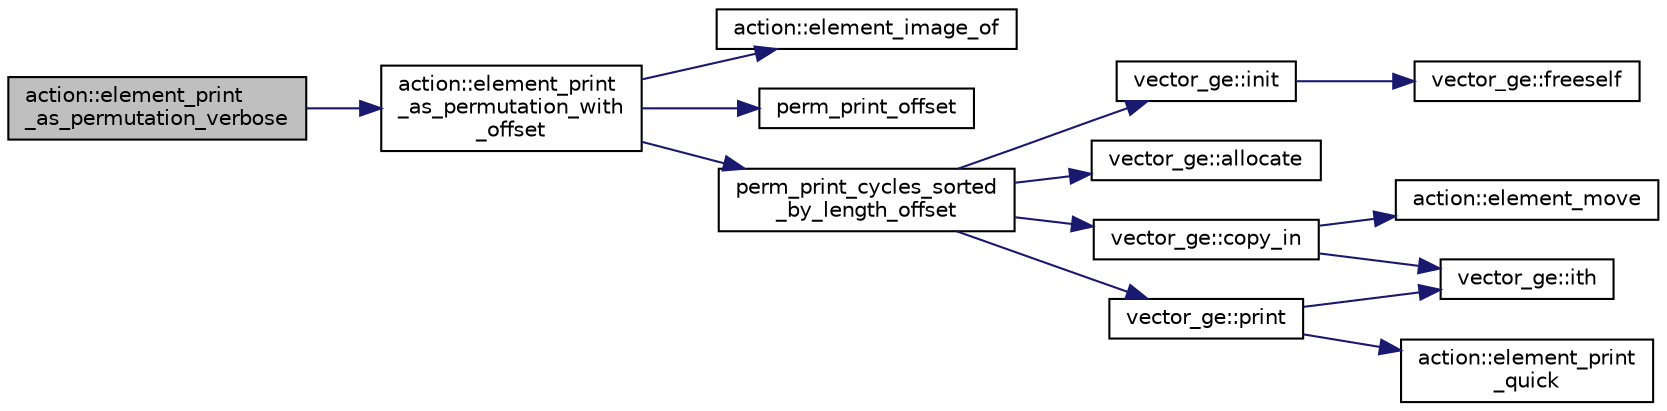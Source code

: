 digraph "action::element_print_as_permutation_verbose"
{
  edge [fontname="Helvetica",fontsize="10",labelfontname="Helvetica",labelfontsize="10"];
  node [fontname="Helvetica",fontsize="10",shape=record];
  rankdir="LR";
  Node7755 [label="action::element_print\l_as_permutation_verbose",height=0.2,width=0.4,color="black", fillcolor="grey75", style="filled", fontcolor="black"];
  Node7755 -> Node7756 [color="midnightblue",fontsize="10",style="solid",fontname="Helvetica"];
  Node7756 [label="action::element_print\l_as_permutation_with\l_offset",height=0.2,width=0.4,color="black", fillcolor="white", style="filled",URL="$d2/d86/classaction.html#addd61d869434abaad431124a6d858396"];
  Node7756 -> Node7757 [color="midnightblue",fontsize="10",style="solid",fontname="Helvetica"];
  Node7757 [label="action::element_image_of",height=0.2,width=0.4,color="black", fillcolor="white", style="filled",URL="$d2/d86/classaction.html#ae09559d4537a048fc860f8a74a31393d"];
  Node7756 -> Node7758 [color="midnightblue",fontsize="10",style="solid",fontname="Helvetica"];
  Node7758 [label="perm_print_offset",height=0.2,width=0.4,color="black", fillcolor="white", style="filled",URL="$d2/d7c/combinatorics_8_c.html#ab87deef2ba9e4d2ce386a19eeaffecf3"];
  Node7756 -> Node7759 [color="midnightblue",fontsize="10",style="solid",fontname="Helvetica"];
  Node7759 [label="perm_print_cycles_sorted\l_by_length_offset",height=0.2,width=0.4,color="black", fillcolor="white", style="filled",URL="$d5/d90/action__global_8_c.html#a9d1f2e34879c04dbc45d08984a8066e3"];
  Node7759 -> Node7760 [color="midnightblue",fontsize="10",style="solid",fontname="Helvetica"];
  Node7760 [label="vector_ge::init",height=0.2,width=0.4,color="black", fillcolor="white", style="filled",URL="$d4/d6e/classvector__ge.html#afe1d6befd1f1501e6be34afbaa9d30a8"];
  Node7760 -> Node7761 [color="midnightblue",fontsize="10",style="solid",fontname="Helvetica"];
  Node7761 [label="vector_ge::freeself",height=0.2,width=0.4,color="black", fillcolor="white", style="filled",URL="$d4/d6e/classvector__ge.html#aa002e4b715cc73a9b8b367d29700b452"];
  Node7759 -> Node7762 [color="midnightblue",fontsize="10",style="solid",fontname="Helvetica"];
  Node7762 [label="vector_ge::allocate",height=0.2,width=0.4,color="black", fillcolor="white", style="filled",URL="$d4/d6e/classvector__ge.html#a35b062a9201b30f0a87bf87702d243ae"];
  Node7759 -> Node7763 [color="midnightblue",fontsize="10",style="solid",fontname="Helvetica"];
  Node7763 [label="vector_ge::copy_in",height=0.2,width=0.4,color="black", fillcolor="white", style="filled",URL="$d4/d6e/classvector__ge.html#ad02ebf2d4e8bbf095685aea921999145"];
  Node7763 -> Node7764 [color="midnightblue",fontsize="10",style="solid",fontname="Helvetica"];
  Node7764 [label="vector_ge::ith",height=0.2,width=0.4,color="black", fillcolor="white", style="filled",URL="$d4/d6e/classvector__ge.html#a1ff002e8b746a9beb119d57dcd4a15ff"];
  Node7763 -> Node7765 [color="midnightblue",fontsize="10",style="solid",fontname="Helvetica"];
  Node7765 [label="action::element_move",height=0.2,width=0.4,color="black", fillcolor="white", style="filled",URL="$d2/d86/classaction.html#a550947491bbb534d3d7951f50198a874"];
  Node7759 -> Node7766 [color="midnightblue",fontsize="10",style="solid",fontname="Helvetica"];
  Node7766 [label="vector_ge::print",height=0.2,width=0.4,color="black", fillcolor="white", style="filled",URL="$d4/d6e/classvector__ge.html#a0d260cce035c20b32d7989c50670aa8a"];
  Node7766 -> Node7767 [color="midnightblue",fontsize="10",style="solid",fontname="Helvetica"];
  Node7767 [label="action::element_print\l_quick",height=0.2,width=0.4,color="black", fillcolor="white", style="filled",URL="$d2/d86/classaction.html#a4844680cf6750396f76494a28655265b"];
  Node7766 -> Node7764 [color="midnightblue",fontsize="10",style="solid",fontname="Helvetica"];
}
